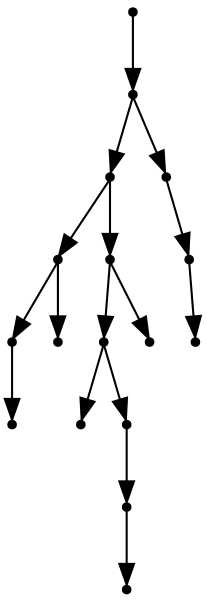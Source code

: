 digraph {
  16 [shape=point];
  15 [shape=point];
  11 [shape=point];
  3 [shape=point];
  1 [shape=point];
  0 [shape=point];
  2 [shape=point];
  10 [shape=point];
  8 [shape=point];
  4 [shape=point];
  7 [shape=point];
  6 [shape=point];
  5 [shape=point];
  9 [shape=point];
  14 [shape=point];
  13 [shape=point];
  12 [shape=point];
16 -> 15;
15 -> 11;
11 -> 3;
3 -> 1;
1 -> 0;
3 -> 2;
11 -> 10;
10 -> 8;
8 -> 4;
8 -> 7;
7 -> 6;
6 -> 5;
10 -> 9;
15 -> 14;
14 -> 13;
13 -> 12;
}
